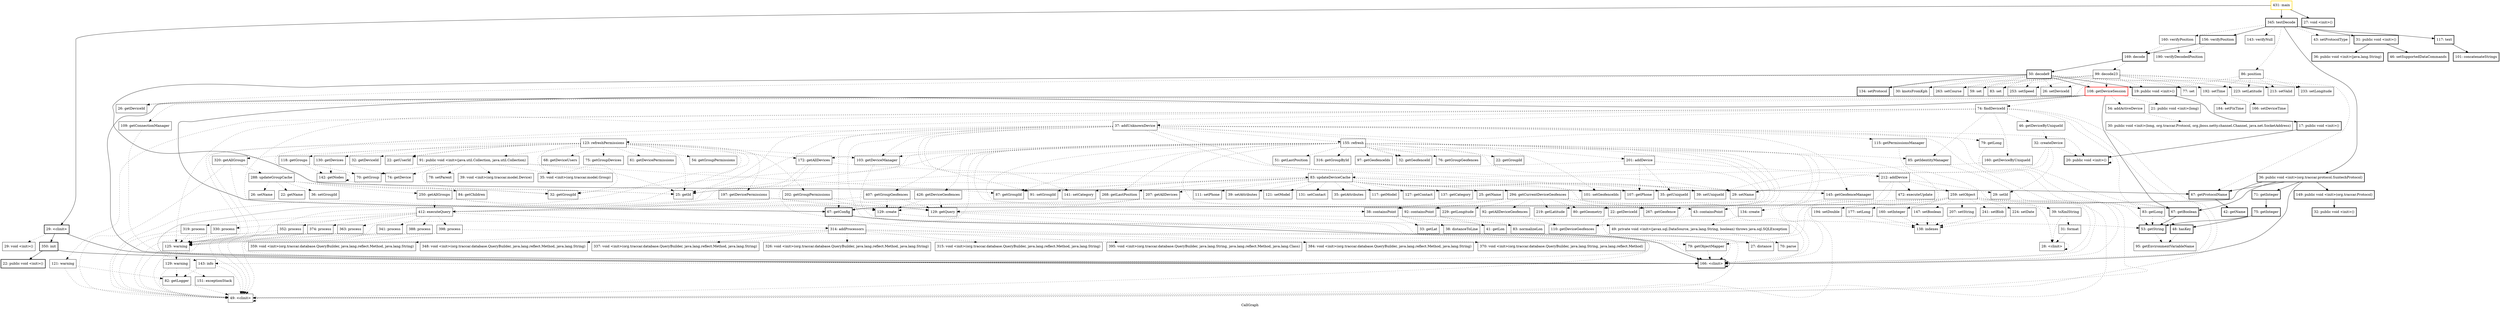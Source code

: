 digraph "CallGraph" {
    label="CallGraph";
node [shape=box];
"431: main" [color=gold] [style=bold]
"108: getDeviceSession" [color=red] [style=bold]
"29: <clinit>" [style=bold]
"345: testDecode" [style=bold]
"27: void <init>()" [style=bold]
"166: <clinit>" [style=bold]
"29: void <init>()"
"350: init" [style=bold]
"43: setProtocolType"
"156: verifyPosition" [style=bold]
"117: text" [style=bold]
"160: verifyPosition"
"86: position"
"143: verifyNull"
"36: public void <init>(org.traccar.protocol.SuntechProtocol)" [style=bold]
"31: public void <init>()" [style=bold]
"22: public void <init>()" [style=bold]
"169: decode" [style=bold]
"190: verifyDecodedPosition"
"101: concatenateStrings" [style=bold]
"233: setLongitude"
"223: setLatitude"
"213: setValid"
"192: setTime"
"19: public void <init>()" [style=bold]
"67: getBoolean" [style=bold]
"71: getInteger" [style=bold]
"67: getProtocolName" [style=bold]
"149: public void <init>(org.traccar.Protocol)" [style=bold]
"67: getConfig" [style=bold]
"46: setSupportedDataCommands" [style=bold]
"36: public void <init>(java.lang.String)" [style=bold]
"99: decode23"
"50: decode9" [style=bold]
"166: setDeviceTime"
"184: setFixTime"
"17: public void <init>()" [style=bold]
"53: getString" [style=bold]
"75: getInteger" [style=bold]
"42: getName" [style=bold]
"32: public void <init>()" [style=bold]
"26: getDeviceId"
"77: set"
"59: set"
"83: set"
"263: setCourse"
"253: setSpeed"
"26: setDeviceId"
"134: setProtocol" [style=bold]
"30: knotsFromKph"
"20: public void <init>()" [style=bold]
"95: getEnvironmentVariableName"
"48: hasKey" [style=bold]
"54: addActiveDevice"
"21: public void <init>(long)"
"74: findDeviceId"
"109: getConnectionManager"
"30: public void <init>(long, org.traccar.Protocol, org.jboss.netty.channel.Channel, java.net.SocketAddress)"
"37: addUnknownDevice"
"25: getId"
"46: getDeviceByUniqueId"
"160: getDeviceByUniqueId"
"49: <clinit>"
"85: getIdentityManager"
"125: warning"
"121: warning"
"155: refresh"
"123: refreshPermissions"
"201: addDevice"
"79: getLong"
"91: setGroupId"
"141: setCategory"
"39: setUniqueId"
"29: setName"
"20: public void <init>()"
"103: getDeviceManager"
"143: info"
"115: getPermissionsManager"
"145: getGeofenceManager"
"32: createDevice"
"83: updateDeviceCache"
"129: warning"
"82: getLogger"
"43: containsPoint"
"38: containsPoint"
"92: containsPoint"
"229: getLongitude"
"219: getLatitude"
"80: getGeometry"
"51: getLastPosition"
"268: getLastPosition"
"32: getGroupId"
"316: getGroupById"
"101: setGeofenceIds"
"97: getGeofenceIds"
"87: getGroupId"
"32: getGeofenceId"
"22: getDeviceId"
"172: getAllDevices"
"426: getDeviceGeofences"
"267: getGeofence"
"76: getGroupGeofences"
"110: getDeviceGeofences"
"32: getGeofenceId"
"22: getGroupId"
"407: getGroupGeofences"
"320: getAllGroups"
"32: getDeviceId"
"22: getUserId"
"197: getDevicePermissions"
"130: getDevices"
"118: getGroups"
"68: getDeviceUsers"
"75: getGroupDevices"
"61: getDevicePermissions"
"54: getGroupPermissions"
"32: getGroupId"
"22: getUserId"
"202: getGroupPermissions"
"91: public void <init>(java.util.Collection, java.util.Collection)"
"107: getPhone"
"35: getUniqueId"
"212: addDevice"
"83: getLong"
"29: setId"
"294: getCurrentDeviceGeofences"
"111: setPhone"
"39: setAttributes"
"121: setModel"
"131: setContact"
"35: getAttributes"
"117: getModel"
"127: getContact"
"137: getCategory"
"25: getName"
"207: getAllDevices"
"151: exceptionStack"
"27: distance"
"38: distanceToLine"
"41: getLon"
"33: getLat"
"83: normalizeLon"
"129: create"
"412: executeQuery"
"129: getQuery"
"288: updateGroupCache"
"74: getDevice"
"142: getNodes"
"70: getGroup"
"78: setParent"
"39: void <init>(org.traccar.model.Device)"
"35: void <init>(org.traccar.model.Group)"
"134: create"
"472: executeUpdate"
"259: setObject"
"92: getAllDeviceGeofences"
"22: getDeviceId"
"49: private void <init>(javax.sql.DataSource, java.lang.String, boolean) throws java.sql.SQLException"
"398: process"
"388: process"
"374: process"
"319: process"
"330: process"
"352: process"
"363: process"
"341: process"
"314: addProcessors"
"36: setGroupId"
"26: setName"
"22: getName"
"250: getAllGroups"
"84: getChildren"
"207: setString"
"241: setBlob"
"224: setDate"
"194: setDouble"
"177: setLong"
"160: setInteger"
"147: setBoolean"
"28: <clinit>"
"39: toXmlString"
"79: getObjectMapper"
"70: parse"
"395: void <init>(org.traccar.database.QueryBuilder, java.lang.String, java.lang.reflect.Method, java.lang.Class)"
"384: void <init>(org.traccar.database.QueryBuilder, java.lang.reflect.Method, java.lang.String)"
"370: void <init>(org.traccar.database.QueryBuilder, java.lang.String, java.lang.reflect.Method)"
"359: void <init>(org.traccar.database.QueryBuilder, java.lang.reflect.Method, java.lang.String)"
"348: void <init>(org.traccar.database.QueryBuilder, java.lang.reflect.Method, java.lang.String)"
"337: void <init>(org.traccar.database.QueryBuilder, java.lang.reflect.Method, java.lang.String)"
"326: void <init>(org.traccar.database.QueryBuilder, java.lang.reflect.Method, java.lang.String)"
"315: void <init>(org.traccar.database.QueryBuilder, java.lang.reflect.Method, java.lang.String)"
"138: indexes"
"31: format"
"431: main"->"29: <clinit>";

"431: main"->"345: testDecode";

"431: main"->"27: void <init>()";

"29: <clinit>"->"166: <clinit>";

"29: <clinit>"->"29: void <init>()" [style=dotted];

"29: <clinit>"->"350: init";

"345: testDecode"->"43: setProtocolType" [style=dotted];

"345: testDecode"->"156: verifyPosition";

"345: testDecode"->"117: text";

"345: testDecode"->"160: verifyPosition" [style=dotted];

"345: testDecode"->"86: position" [style=dotted];

"345: testDecode"->"143: verifyNull" [style=dotted];

"345: testDecode"->"36: public void <init>(org.traccar.protocol.SuntechProtocol)";

"345: testDecode"->"31: public void <init>()";

"166: <clinit>"->"166: <clinit>";

"350: init"->"166: <clinit>";

"350: init"->"22: public void <init>()";

"156: verifyPosition"->"169: decode";

"156: verifyPosition"->"190: verifyDecodedPosition" [style=dotted];

"117: text"->"101: concatenateStrings";

"160: verifyPosition"->"169: decode" [style=dotted];

"160: verifyPosition"->"190: verifyDecodedPosition" [style=dotted];

"86: position"->"233: setLongitude" [style=dotted];

"86: position"->"223: setLatitude" [style=dotted];

"86: position"->"213: setValid" [style=dotted];

"86: position"->"192: setTime" [style=dotted];

"86: position"->"19: public void <init>()" [style=dotted];

"36: public void <init>(org.traccar.protocol.SuntechProtocol)"->"166: <clinit>";

"36: public void <init>(org.traccar.protocol.SuntechProtocol)"->"67: getBoolean";

"36: public void <init>(org.traccar.protocol.SuntechProtocol)"->"71: getInteger";

"36: public void <init>(org.traccar.protocol.SuntechProtocol)"->"67: getProtocolName";

"36: public void <init>(org.traccar.protocol.SuntechProtocol)"->"149: public void <init>(org.traccar.Protocol)";

"36: public void <init>(org.traccar.protocol.SuntechProtocol)"->"67: getConfig";

"31: public void <init>()"->"46: setSupportedDataCommands";

"31: public void <init>()"->"36: public void <init>(java.lang.String)";

"169: decode"->"99: decode23" [style=dotted];

"169: decode"->"50: decode9";

"192: setTime"->"166: setDeviceTime" [style=dotted];

"192: setTime"->"184: setFixTime" [style=dotted];

"19: public void <init>()"->"17: public void <init>()";

"67: getBoolean"->"53: getString";

"71: getInteger"->"75: getInteger";

"67: getProtocolName"->"42: getName";

"149: public void <init>(org.traccar.Protocol)"->"32: public void <init>()";

"67: getConfig"->"166: <clinit>";

"99: decode23"->"26: getDeviceId" [style=dotted];

"99: decode23"->"77: set" [style=dotted];

"99: decode23"->"59: set" [style=dotted];

"99: decode23"->"83: set" [style=dotted];

"99: decode23"->"213: setValid" [style=dotted];

"99: decode23"->"263: setCourse" [style=dotted];

"99: decode23"->"253: setSpeed" [style=dotted];

"99: decode23"->"233: setLongitude" [style=dotted];

"99: decode23"->"223: setLatitude" [style=dotted];

"99: decode23"->"192: setTime" [style=dotted];

"99: decode23"->"26: setDeviceId" [style=dotted];

"99: decode23"->"134: setProtocol" [style=dotted];

"99: decode23"->"108: getDeviceSession" [style=dotted];

"99: decode23"->"67: getProtocolName" [style=dotted];

"99: decode23"->"19: public void <init>()" [style=dotted];

"99: decode23"->"30: knotsFromKph" [style=dotted];

"50: decode9"->"26: getDeviceId" [style=dotted];

"50: decode9"->"59: set" [style=dotted];

"50: decode9"->"213: setValid" [style=dotted];

"50: decode9"->"263: setCourse" [style=dotted];

"50: decode9"->"253: setSpeed" [style=dotted];

"50: decode9"->"233: setLongitude" [style=dotted];

"50: decode9"->"223: setLatitude" [style=dotted];

"50: decode9"->"192: setTime" [style=dotted];

"50: decode9"->"83: set" [style=dotted];

"50: decode9"->"26: setDeviceId" [style=dotted];

"50: decode9"->"134: setProtocol";

"50: decode9"->"108: getDeviceSession";

"50: decode9"->"67: getProtocolName";

"50: decode9"->"19: public void <init>()";

"50: decode9"->"30: knotsFromKph" [style=dotted];

"17: public void <init>()"->"20: public void <init>()";

"53: getString"->"95: getEnvironmentVariableName" [style=dotted];

"75: getInteger"->"53: getString";

"75: getInteger"->"48: hasKey";

"108: getDeviceSession"->"166: <clinit>";

"108: getDeviceSession"->"54: addActiveDevice" [style=dotted];

"108: getDeviceSession"->"21: public void <init>(long)" [style=dotted];

"108: getDeviceSession"->"26: getDeviceId" [style=dotted];

"108: getDeviceSession"->"74: findDeviceId" [style=dotted];

"108: getDeviceSession"->"67: getBoolean";

"108: getDeviceSession"->"67: getConfig";

"108: getDeviceSession"->"109: getConnectionManager" [style=dotted];

"48: hasKey"->"95: getEnvironmentVariableName" [style=dotted];

"54: addActiveDevice"->"30: public void <init>(long, org.traccar.Protocol, org.jboss.netty.channel.Channel, java.net.SocketAddress)" [style=dotted];

"74: findDeviceId"->"166: <clinit>" [style=dotted];

"74: findDeviceId"->"37: addUnknownDevice" [style=dotted];

"74: findDeviceId"->"67: getBoolean" [style=dotted];

"74: findDeviceId"->"25: getId" [style=dotted];

"74: findDeviceId"->"46: getDeviceByUniqueId" [style=dotted];

"74: findDeviceId"->"160: getDeviceByUniqueId" [style=dotted];

"74: findDeviceId"->"49: <clinit>" [style=dotted];

"74: findDeviceId"->"85: getIdentityManager" [style=dotted];

"74: findDeviceId"->"125: warning" [style=dotted];

"74: findDeviceId"->"67: getConfig" [style=dotted];

"74: findDeviceId"->"121: warning" [style=dotted];

"109: getConnectionManager"->"166: <clinit>" [style=dotted];

"37: addUnknownDevice"->"166: <clinit>" [style=dotted];

"37: addUnknownDevice"->"155: refresh" [style=dotted];

"37: addUnknownDevice"->"123: refreshPermissions" [style=dotted];

"37: addUnknownDevice"->"201: addDevice" [style=dotted];

"37: addUnknownDevice"->"79: getLong" [style=dotted];

"37: addUnknownDevice"->"53: getString" [style=dotted];

"37: addUnknownDevice"->"25: getId" [style=dotted];

"37: addUnknownDevice"->"91: setGroupId" [style=dotted];

"37: addUnknownDevice"->"141: setCategory" [style=dotted];

"37: addUnknownDevice"->"39: setUniqueId" [style=dotted];

"37: addUnknownDevice"->"29: setName" [style=dotted];

"37: addUnknownDevice"->"20: public void <init>()" [style=dotted];

"37: addUnknownDevice"->"49: <clinit>" [style=dotted];

"37: addUnknownDevice"->"67: getConfig" [style=dotted];

"37: addUnknownDevice"->"103: getDeviceManager" [style=dotted];

"37: addUnknownDevice"->"143: info" [style=dotted];

"37: addUnknownDevice"->"115: getPermissionsManager" [style=dotted];

"37: addUnknownDevice"->"145: getGeofenceManager" [style=dotted];

"37: addUnknownDevice"->"125: warning" [style=dotted];

"46: getDeviceByUniqueId"->"32: createDevice" [style=dotted];

"160: getDeviceByUniqueId"->"83: updateDeviceCache" [style=dotted];

"160: getDeviceByUniqueId"->"67: getBoolean" [style=dotted];

"49: <clinit>"->"49: <clinit>" [style=dotted];

"85: getIdentityManager"->"166: <clinit>" [style=dotted];

"125: warning"->"49: <clinit>" [style=dotted];

"125: warning"->"129: warning" [style=dotted];

"121: warning"->"49: <clinit>" [style=dotted];

"121: warning"->"82: getLogger" [style=dotted];

"155: refresh"->"43: containsPoint" [style=dotted];

"155: refresh"->"38: containsPoint" [style=dotted];

"155: refresh"->"92: containsPoint" [style=dotted];

"155: refresh"->"229: getLongitude" [style=dotted];

"155: refresh"->"219: getLatitude" [style=dotted];

"155: refresh"->"80: getGeometry" [style=dotted];

"155: refresh"->"51: getLastPosition" [style=dotted];

"155: refresh"->"268: getLastPosition" [style=dotted];

"155: refresh"->"32: getGroupId" [style=dotted];

"155: refresh"->"316: getGroupById" [style=dotted];

"155: refresh"->"101: setGeofenceIds" [style=dotted];

"155: refresh"->"25: getId" [style=dotted];

"155: refresh"->"97: getGeofenceIds" [style=dotted];

"155: refresh"->"87: getGroupId" [style=dotted];

"155: refresh"->"32: getGeofenceId" [style=dotted];

"155: refresh"->"22: getDeviceId" [style=dotted];

"155: refresh"->"172: getAllDevices" [style=dotted];

"155: refresh"->"426: getDeviceGeofences" [style=dotted];

"155: refresh"->"267: getGeofence" [style=dotted];

"155: refresh"->"76: getGroupGeofences" [style=dotted];

"155: refresh"->"110: getDeviceGeofences" [style=dotted];

"155: refresh"->"32: getGeofenceId" [style=dotted];

"155: refresh"->"22: getGroupId" [style=dotted];

"155: refresh"->"407: getGroupGeofences" [style=dotted];

"155: refresh"->"166: <clinit>" [style=dotted];

"155: refresh"->"49: <clinit>" [style=dotted];

"155: refresh"->"103: getDeviceManager" [style=dotted];

"155: refresh"->"85: getIdentityManager" [style=dotted];

"155: refresh"->"125: warning" [style=dotted];

"123: refreshPermissions"->"166: <clinit>" [style=dotted];

"123: refreshPermissions"->"25: getId" [style=dotted];

"123: refreshPermissions"->"320: getAllGroups" [style=dotted];

"123: refreshPermissions"->"32: getDeviceId" [style=dotted];

"123: refreshPermissions"->"22: getUserId" [style=dotted];

"123: refreshPermissions"->"197: getDevicePermissions" [style=dotted];

"123: refreshPermissions"->"130: getDevices" [style=dotted];

"123: refreshPermissions"->"118: getGroups" [style=dotted];

"123: refreshPermissions"->"68: getDeviceUsers" [style=dotted];

"123: refreshPermissions"->"75: getGroupDevices" [style=dotted];

"123: refreshPermissions"->"61: getDevicePermissions" [style=dotted];

"123: refreshPermissions"->"54: getGroupPermissions" [style=dotted];

"123: refreshPermissions"->"32: getGroupId" [style=dotted];

"123: refreshPermissions"->"22: getUserId" [style=dotted];

"123: refreshPermissions"->"202: getGroupPermissions" [style=dotted];

"123: refreshPermissions"->"91: public void <init>(java.util.Collection, java.util.Collection)" [style=dotted];

"123: refreshPermissions"->"172: getAllDevices" [style=dotted];

"123: refreshPermissions"->"49: <clinit>" [style=dotted];

"123: refreshPermissions"->"103: getDeviceManager" [style=dotted];

"123: refreshPermissions"->"125: warning" [style=dotted];

"201: addDevice"->"107: getPhone" [style=dotted];

"201: addDevice"->"35: getUniqueId" [style=dotted];

"201: addDevice"->"25: getId" [style=dotted];

"201: addDevice"->"212: addDevice" [style=dotted];

"79: getLong"->"83: getLong" [style=dotted];

"20: public void <init>()"->"20: public void <init>()" [style=dotted];

"103: getDeviceManager"->"166: <clinit>" [style=dotted];

"143: info"->"49: <clinit>" [style=dotted];

"143: info"->"82: getLogger" [style=dotted];

"115: getPermissionsManager"->"166: <clinit>" [style=dotted];

"145: getGeofenceManager"->"166: <clinit>" [style=dotted];

"32: createDevice"->"20: public void <init>()" [style=dotted];

"32: createDevice"->"39: setUniqueId" [style=dotted];

"32: createDevice"->"29: setName" [style=dotted];

"32: createDevice"->"29: setId" [style=dotted];

"83: updateDeviceCache"->"294: getCurrentDeviceGeofences" [style=dotted];

"83: updateDeviceCache"->"268: getLastPosition" [style=dotted];

"83: updateDeviceCache"->"111: setPhone" [style=dotted];

"83: updateDeviceCache"->"107: getPhone" [style=dotted];

"83: updateDeviceCache"->"39: setUniqueId" [style=dotted];

"83: updateDeviceCache"->"35: getUniqueId" [style=dotted];

"83: updateDeviceCache"->"39: setAttributes" [style=dotted];

"83: updateDeviceCache"->"121: setModel" [style=dotted];

"83: updateDeviceCache"->"131: setContact" [style=dotted];

"83: updateDeviceCache"->"141: setCategory" [style=dotted];

"83: updateDeviceCache"->"91: setGroupId" [style=dotted];

"83: updateDeviceCache"->"29: setName" [style=dotted];

"83: updateDeviceCache"->"101: setGeofenceIds" [style=dotted];

"83: updateDeviceCache"->"25: getId" [style=dotted];

"83: updateDeviceCache"->"35: getAttributes" [style=dotted];

"83: updateDeviceCache"->"117: getModel" [style=dotted];

"83: updateDeviceCache"->"127: getContact" [style=dotted];

"83: updateDeviceCache"->"137: getCategory" [style=dotted];

"83: updateDeviceCache"->"87: getGroupId" [style=dotted];

"83: updateDeviceCache"->"25: getName" [style=dotted];

"83: updateDeviceCache"->"207: getAllDevices" [style=dotted];

"83: updateDeviceCache"->"166: <clinit>" [style=dotted];

"83: updateDeviceCache"->"145: getGeofenceManager" [style=dotted];

"129: warning"->"49: <clinit>" [style=dotted];

"129: warning"->"151: exceptionStack" [style=dotted];

"129: warning"->"82: getLogger" [style=dotted];

"82: getLogger"->"49: <clinit>" [style=dotted];

"43: containsPoint"->"27: distance" [style=dotted];

"38: containsPoint"->"38: distanceToLine" [style=dotted];

"38: containsPoint"->"41: getLon" [style=dotted];

"38: containsPoint"->"33: getLat" [style=dotted];

"92: containsPoint"->"41: getLon" [style=dotted];

"92: containsPoint"->"83: normalizeLon" [style=dotted];

"172: getAllDevices"->"49: <clinit>" [style=dotted];

"172: getAllDevices"->"83: updateDeviceCache" [style=dotted];

"172: getAllDevices"->"125: warning" [style=dotted];

"426: getDeviceGeofences"->"129: create" [style=dotted];

"426: getDeviceGeofences"->"412: executeQuery" [style=dotted];

"426: getDeviceGeofences"->"129: getQuery" [style=dotted];

"407: getGroupGeofences"->"129: create" [style=dotted];

"407: getGroupGeofences"->"412: executeQuery" [style=dotted];

"407: getGroupGeofences"->"129: getQuery" [style=dotted];

"320: getAllGroups"->"49: <clinit>" [style=dotted];

"320: getAllGroups"->"288: updateGroupCache" [style=dotted];

"320: getAllGroups"->"125: warning" [style=dotted];

"197: getDevicePermissions"->"129: create" [style=dotted];

"197: getDevicePermissions"->"412: executeQuery" [style=dotted];

"197: getDevicePermissions"->"129: getQuery" [style=dotted];

"130: getDevices"->"74: getDevice" [style=dotted];

"130: getDevices"->"142: getNodes" [style=dotted];

"118: getGroups"->"70: getGroup" [style=dotted];

"118: getGroups"->"142: getNodes" [style=dotted];

"202: getGroupPermissions"->"129: create" [style=dotted];

"202: getGroupPermissions"->"412: executeQuery" [style=dotted];

"202: getGroupPermissions"->"129: getQuery" [style=dotted];

"91: public void <init>(java.util.Collection, java.util.Collection)"->"87: getGroupId" [style=dotted];

"91: public void <init>(java.util.Collection, java.util.Collection)"->"78: setParent" [style=dotted];

"91: public void <init>(java.util.Collection, java.util.Collection)"->"74: getDevice" [style=dotted];

"91: public void <init>(java.util.Collection, java.util.Collection)"->"39: void <init>(org.traccar.model.Device)" [style=dotted];

"91: public void <init>(java.util.Collection, java.util.Collection)"->"25: getId" [style=dotted];

"91: public void <init>(java.util.Collection, java.util.Collection)"->"32: getGroupId" [style=dotted];

"91: public void <init>(java.util.Collection, java.util.Collection)"->"70: getGroup" [style=dotted];

"91: public void <init>(java.util.Collection, java.util.Collection)"->"35: void <init>(org.traccar.model.Group)" [style=dotted];

"212: addDevice"->"134: create" [style=dotted];

"212: addDevice"->"29: setId" [style=dotted];

"212: addDevice"->"472: executeUpdate" [style=dotted];

"212: addDevice"->"259: setObject" [style=dotted];

"212: addDevice"->"129: getQuery" [style=dotted];

"83: getLong"->"53: getString" [style=dotted];

"83: getLong"->"48: hasKey" [style=dotted];

"294: getCurrentDeviceGeofences"->"43: containsPoint" [style=dotted];

"294: getCurrentDeviceGeofences"->"38: containsPoint" [style=dotted];

"294: getCurrentDeviceGeofences"->"92: containsPoint" [style=dotted];

"294: getCurrentDeviceGeofences"->"80: getGeometry" [style=dotted];

"294: getCurrentDeviceGeofences"->"267: getGeofence" [style=dotted];

"294: getCurrentDeviceGeofences"->"92: getAllDeviceGeofences" [style=dotted];

"294: getCurrentDeviceGeofences"->"229: getLongitude" [style=dotted];

"294: getCurrentDeviceGeofences"->"219: getLatitude" [style=dotted];

"294: getCurrentDeviceGeofences"->"22: getDeviceId" [style=dotted];

"207: getAllDevices"->"129: create" [style=dotted];

"207: getAllDevices"->"412: executeQuery" [style=dotted];

"207: getAllDevices"->"129: getQuery" [style=dotted];

"38: distanceToLine"->"27: distance" [style=dotted];

"129: create"->"49: private void <init>(javax.sql.DataSource, java.lang.String, boolean) throws java.sql.SQLException" [style=dotted];

"412: executeQuery"->"398: process" [style=dotted];

"412: executeQuery"->"388: process" [style=dotted];

"412: executeQuery"->"374: process" [style=dotted];

"412: executeQuery"->"319: process" [style=dotted];

"412: executeQuery"->"330: process" [style=dotted];

"412: executeQuery"->"352: process" [style=dotted];

"412: executeQuery"->"363: process" [style=dotted];

"412: executeQuery"->"341: process" [style=dotted];

"412: executeQuery"->"314: addProcessors" [style=dotted];

"129: getQuery"->"49: <clinit>" [style=dotted];

"129: getQuery"->"53: getString" [style=dotted];

"129: getQuery"->"143: info" [style=dotted];

"288: updateGroupCache"->"36: setGroupId" [style=dotted];

"288: updateGroupCache"->"26: setName" [style=dotted];

"288: updateGroupCache"->"25: getId" [style=dotted];

"288: updateGroupCache"->"32: getGroupId" [style=dotted];

"288: updateGroupCache"->"22: getName" [style=dotted];

"288: updateGroupCache"->"250: getAllGroups" [style=dotted];

"142: getNodes"->"84: getChildren" [style=dotted];

"142: getNodes"->"142: getNodes" [style=dotted];

"134: create"->"49: private void <init>(javax.sql.DataSource, java.lang.String, boolean) throws java.sql.SQLException" [style=dotted];

"259: setObject"->"67: getBoolean" [style=dotted];

"259: setObject"->"207: setString" [style=dotted];

"259: setObject"->"241: setBlob" [style=dotted];

"259: setObject"->"224: setDate" [style=dotted];

"259: setObject"->"194: setDouble" [style=dotted];

"259: setObject"->"177: setLong" [style=dotted];

"259: setObject"->"160: setInteger" [style=dotted];

"259: setObject"->"147: setBoolean" [style=dotted];

"259: setObject"->"166: <clinit>" [style=dotted];

"259: setObject"->"28: <clinit>" [style=dotted];

"259: setObject"->"49: <clinit>" [style=dotted];

"259: setObject"->"67: getConfig" [style=dotted];

"259: setObject"->"39: toXmlString" [style=dotted];

"259: setObject"->"79: getObjectMapper" [style=dotted];

"259: setObject"->"125: warning" [style=dotted];

"92: getAllDeviceGeofences"->"110: getDeviceGeofences" [style=dotted];

"49: private void <init>(javax.sql.DataSource, java.lang.String, boolean) throws java.sql.SQLException"->"70: parse" [style=dotted];

"398: process"->"166: <clinit>" [style=dotted];

"398: process"->"49: <clinit>" [style=dotted];

"398: process"->"79: getObjectMapper" [style=dotted];

"398: process"->"125: warning" [style=dotted];

"388: process"->"49: <clinit>" [style=dotted];

"388: process"->"125: warning" [style=dotted];

"374: process"->"49: <clinit>" [style=dotted];

"374: process"->"125: warning" [style=dotted];

"319: process"->"49: <clinit>" [style=dotted];

"319: process"->"125: warning" [style=dotted];

"330: process"->"49: <clinit>" [style=dotted];

"330: process"->"125: warning" [style=dotted];

"352: process"->"49: <clinit>" [style=dotted];

"352: process"->"125: warning" [style=dotted];

"363: process"->"49: <clinit>" [style=dotted];

"363: process"->"125: warning" [style=dotted];

"341: process"->"49: <clinit>" [style=dotted];

"341: process"->"125: warning" [style=dotted];

"314: addProcessors"->"395: void <init>(org.traccar.database.QueryBuilder, java.lang.String, java.lang.reflect.Method, java.lang.Class)" [style=dotted];

"314: addProcessors"->"384: void <init>(org.traccar.database.QueryBuilder, java.lang.reflect.Method, java.lang.String)" [style=dotted];

"314: addProcessors"->"370: void <init>(org.traccar.database.QueryBuilder, java.lang.String, java.lang.reflect.Method)" [style=dotted];

"314: addProcessors"->"359: void <init>(org.traccar.database.QueryBuilder, java.lang.reflect.Method, java.lang.String)" [style=dotted];

"314: addProcessors"->"348: void <init>(org.traccar.database.QueryBuilder, java.lang.reflect.Method, java.lang.String)" [style=dotted];

"314: addProcessors"->"337: void <init>(org.traccar.database.QueryBuilder, java.lang.reflect.Method, java.lang.String)" [style=dotted];

"314: addProcessors"->"326: void <init>(org.traccar.database.QueryBuilder, java.lang.reflect.Method, java.lang.String)" [style=dotted];

"314: addProcessors"->"315: void <init>(org.traccar.database.QueryBuilder, java.lang.reflect.Method, java.lang.String)" [style=dotted];

"250: getAllGroups"->"129: create" [style=dotted];

"250: getAllGroups"->"412: executeQuery" [style=dotted];

"250: getAllGroups"->"129: getQuery" [style=dotted];

"207: setString"->"138: indexes" [style=dotted];

"241: setBlob"->"138: indexes" [style=dotted];

"224: setDate"->"138: indexes" [style=dotted];

"194: setDouble"->"138: indexes" [style=dotted];

"177: setLong"->"138: indexes" [style=dotted];

"160: setInteger"->"138: indexes" [style=dotted];

"147: setBoolean"->"138: indexes" [style=dotted];

"28: <clinit>"->"28: <clinit>" [style=dotted];

"39: toXmlString"->"28: <clinit>" [style=dotted];

"39: toXmlString"->"31: format" [style=dotted];

"79: getObjectMapper"->"166: <clinit>" [style=dotted];

"31: format"->"28: <clinit>" [style=dotted];

}